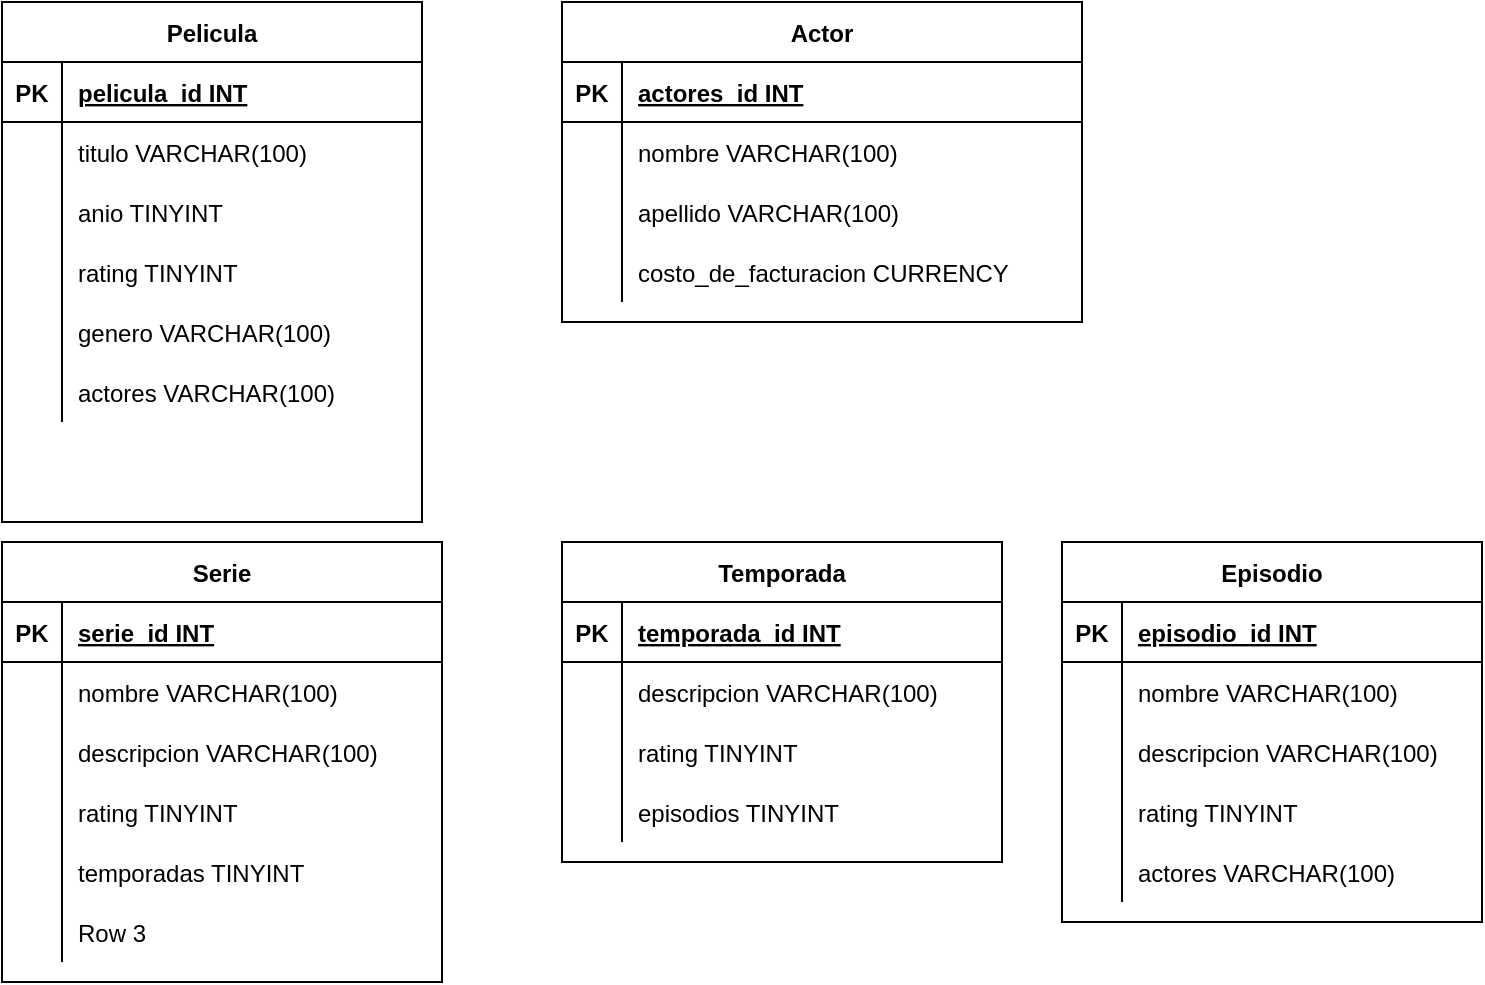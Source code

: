 <mxfile version="14.5.1" type="device"><diagram id="g5pk3kkZ0ZMYmXUD1ZSc" name="Page-1"><mxGraphModel dx="1108" dy="482" grid="1" gridSize="10" guides="1" tooltips="1" connect="1" arrows="1" fold="1" page="1" pageScale="1" pageWidth="827" pageHeight="1169" math="0" shadow="0"><root><mxCell id="0"/><mxCell id="1" parent="0"/><mxCell id="QYXL7a_Dp7aHYJ48rMe_-1" value="Pelicula" style="shape=table;startSize=30;container=1;collapsible=1;childLayout=tableLayout;fixedRows=1;rowLines=0;fontStyle=1;align=center;resizeLast=1;" vertex="1" parent="1"><mxGeometry x="70" y="10" width="210" height="260" as="geometry"/></mxCell><mxCell id="QYXL7a_Dp7aHYJ48rMe_-2" value="" style="shape=partialRectangle;collapsible=0;dropTarget=0;pointerEvents=0;fillColor=none;top=0;left=0;bottom=1;right=0;points=[[0,0.5],[1,0.5]];portConstraint=eastwest;" vertex="1" parent="QYXL7a_Dp7aHYJ48rMe_-1"><mxGeometry y="30" width="210" height="30" as="geometry"/></mxCell><mxCell id="QYXL7a_Dp7aHYJ48rMe_-3" value="PK" style="shape=partialRectangle;connectable=0;fillColor=none;top=0;left=0;bottom=0;right=0;fontStyle=1;overflow=hidden;" vertex="1" parent="QYXL7a_Dp7aHYJ48rMe_-2"><mxGeometry width="30" height="30" as="geometry"/></mxCell><mxCell id="QYXL7a_Dp7aHYJ48rMe_-4" value="pelicula_id INT" style="shape=partialRectangle;connectable=0;fillColor=none;top=0;left=0;bottom=0;right=0;align=left;spacingLeft=6;fontStyle=5;overflow=hidden;" vertex="1" parent="QYXL7a_Dp7aHYJ48rMe_-2"><mxGeometry x="30" width="180" height="30" as="geometry"/></mxCell><mxCell id="QYXL7a_Dp7aHYJ48rMe_-5" value="" style="shape=partialRectangle;collapsible=0;dropTarget=0;pointerEvents=0;fillColor=none;top=0;left=0;bottom=0;right=0;points=[[0,0.5],[1,0.5]];portConstraint=eastwest;" vertex="1" parent="QYXL7a_Dp7aHYJ48rMe_-1"><mxGeometry y="60" width="210" height="30" as="geometry"/></mxCell><mxCell id="QYXL7a_Dp7aHYJ48rMe_-6" value="" style="shape=partialRectangle;connectable=0;fillColor=none;top=0;left=0;bottom=0;right=0;editable=1;overflow=hidden;" vertex="1" parent="QYXL7a_Dp7aHYJ48rMe_-5"><mxGeometry width="30" height="30" as="geometry"/></mxCell><mxCell id="QYXL7a_Dp7aHYJ48rMe_-7" value="titulo VARCHAR(100)" style="shape=partialRectangle;connectable=0;fillColor=none;top=0;left=0;bottom=0;right=0;align=left;spacingLeft=6;overflow=hidden;" vertex="1" parent="QYXL7a_Dp7aHYJ48rMe_-5"><mxGeometry x="30" width="180" height="30" as="geometry"/></mxCell><mxCell id="QYXL7a_Dp7aHYJ48rMe_-8" value="" style="shape=partialRectangle;collapsible=0;dropTarget=0;pointerEvents=0;fillColor=none;top=0;left=0;bottom=0;right=0;points=[[0,0.5],[1,0.5]];portConstraint=eastwest;" vertex="1" parent="QYXL7a_Dp7aHYJ48rMe_-1"><mxGeometry y="90" width="210" height="30" as="geometry"/></mxCell><mxCell id="QYXL7a_Dp7aHYJ48rMe_-9" value="" style="shape=partialRectangle;connectable=0;fillColor=none;top=0;left=0;bottom=0;right=0;editable=1;overflow=hidden;" vertex="1" parent="QYXL7a_Dp7aHYJ48rMe_-8"><mxGeometry width="30" height="30" as="geometry"/></mxCell><mxCell id="QYXL7a_Dp7aHYJ48rMe_-10" value="anio TINYINT" style="shape=partialRectangle;connectable=0;fillColor=none;top=0;left=0;bottom=0;right=0;align=left;spacingLeft=6;overflow=hidden;" vertex="1" parent="QYXL7a_Dp7aHYJ48rMe_-8"><mxGeometry x="30" width="180" height="30" as="geometry"/></mxCell><mxCell id="QYXL7a_Dp7aHYJ48rMe_-11" value="" style="shape=partialRectangle;collapsible=0;dropTarget=0;pointerEvents=0;fillColor=none;top=0;left=0;bottom=0;right=0;points=[[0,0.5],[1,0.5]];portConstraint=eastwest;" vertex="1" parent="QYXL7a_Dp7aHYJ48rMe_-1"><mxGeometry y="120" width="210" height="30" as="geometry"/></mxCell><mxCell id="QYXL7a_Dp7aHYJ48rMe_-12" value="" style="shape=partialRectangle;connectable=0;fillColor=none;top=0;left=0;bottom=0;right=0;editable=1;overflow=hidden;" vertex="1" parent="QYXL7a_Dp7aHYJ48rMe_-11"><mxGeometry width="30" height="30" as="geometry"/></mxCell><mxCell id="QYXL7a_Dp7aHYJ48rMe_-13" value="rating TINYINT" style="shape=partialRectangle;connectable=0;fillColor=none;top=0;left=0;bottom=0;right=0;align=left;spacingLeft=6;overflow=hidden;" vertex="1" parent="QYXL7a_Dp7aHYJ48rMe_-11"><mxGeometry x="30" width="180" height="30" as="geometry"/></mxCell><mxCell id="QYXL7a_Dp7aHYJ48rMe_-14" value="" style="shape=partialRectangle;collapsible=0;dropTarget=0;pointerEvents=0;fillColor=none;top=0;left=0;bottom=0;right=0;points=[[0,0.5],[1,0.5]];portConstraint=eastwest;" vertex="1" parent="QYXL7a_Dp7aHYJ48rMe_-1"><mxGeometry y="150" width="210" height="30" as="geometry"/></mxCell><mxCell id="QYXL7a_Dp7aHYJ48rMe_-15" value="" style="shape=partialRectangle;connectable=0;fillColor=none;top=0;left=0;bottom=0;right=0;editable=1;overflow=hidden;" vertex="1" parent="QYXL7a_Dp7aHYJ48rMe_-14"><mxGeometry width="30" height="30" as="geometry"/></mxCell><mxCell id="QYXL7a_Dp7aHYJ48rMe_-16" value="genero VARCHAR(100)" style="shape=partialRectangle;connectable=0;fillColor=none;top=0;left=0;bottom=0;right=0;align=left;spacingLeft=6;overflow=hidden;" vertex="1" parent="QYXL7a_Dp7aHYJ48rMe_-14"><mxGeometry x="30" width="180" height="30" as="geometry"/></mxCell><mxCell id="QYXL7a_Dp7aHYJ48rMe_-17" value="" style="shape=partialRectangle;collapsible=0;dropTarget=0;pointerEvents=0;fillColor=none;top=0;left=0;bottom=0;right=0;points=[[0,0.5],[1,0.5]];portConstraint=eastwest;" vertex="1" parent="QYXL7a_Dp7aHYJ48rMe_-1"><mxGeometry y="180" width="210" height="30" as="geometry"/></mxCell><mxCell id="QYXL7a_Dp7aHYJ48rMe_-18" value="" style="shape=partialRectangle;connectable=0;fillColor=none;top=0;left=0;bottom=0;right=0;editable=1;overflow=hidden;" vertex="1" parent="QYXL7a_Dp7aHYJ48rMe_-17"><mxGeometry width="30" height="30" as="geometry"/></mxCell><mxCell id="QYXL7a_Dp7aHYJ48rMe_-19" value="actores VARCHAR(100)" style="shape=partialRectangle;connectable=0;fillColor=none;top=0;left=0;bottom=0;right=0;align=left;spacingLeft=6;overflow=hidden;" vertex="1" parent="QYXL7a_Dp7aHYJ48rMe_-17"><mxGeometry x="30" width="180" height="30" as="geometry"/></mxCell><mxCell id="QYXL7a_Dp7aHYJ48rMe_-20" value="Actor" style="shape=table;startSize=30;container=1;collapsible=1;childLayout=tableLayout;fixedRows=1;rowLines=0;fontStyle=1;align=center;resizeLast=1;" vertex="1" parent="1"><mxGeometry x="350" y="10" width="260" height="160" as="geometry"/></mxCell><mxCell id="QYXL7a_Dp7aHYJ48rMe_-21" value="" style="shape=partialRectangle;collapsible=0;dropTarget=0;pointerEvents=0;fillColor=none;top=0;left=0;bottom=1;right=0;points=[[0,0.5],[1,0.5]];portConstraint=eastwest;" vertex="1" parent="QYXL7a_Dp7aHYJ48rMe_-20"><mxGeometry y="30" width="260" height="30" as="geometry"/></mxCell><mxCell id="QYXL7a_Dp7aHYJ48rMe_-22" value="PK" style="shape=partialRectangle;connectable=0;fillColor=none;top=0;left=0;bottom=0;right=0;fontStyle=1;overflow=hidden;" vertex="1" parent="QYXL7a_Dp7aHYJ48rMe_-21"><mxGeometry width="30" height="30" as="geometry"/></mxCell><mxCell id="QYXL7a_Dp7aHYJ48rMe_-23" value="actores_id INT" style="shape=partialRectangle;connectable=0;fillColor=none;top=0;left=0;bottom=0;right=0;align=left;spacingLeft=6;fontStyle=5;overflow=hidden;" vertex="1" parent="QYXL7a_Dp7aHYJ48rMe_-21"><mxGeometry x="30" width="230" height="30" as="geometry"/></mxCell><mxCell id="QYXL7a_Dp7aHYJ48rMe_-24" value="" style="shape=partialRectangle;collapsible=0;dropTarget=0;pointerEvents=0;fillColor=none;top=0;left=0;bottom=0;right=0;points=[[0,0.5],[1,0.5]];portConstraint=eastwest;" vertex="1" parent="QYXL7a_Dp7aHYJ48rMe_-20"><mxGeometry y="60" width="260" height="30" as="geometry"/></mxCell><mxCell id="QYXL7a_Dp7aHYJ48rMe_-25" value="" style="shape=partialRectangle;connectable=0;fillColor=none;top=0;left=0;bottom=0;right=0;editable=1;overflow=hidden;" vertex="1" parent="QYXL7a_Dp7aHYJ48rMe_-24"><mxGeometry width="30" height="30" as="geometry"/></mxCell><mxCell id="QYXL7a_Dp7aHYJ48rMe_-26" value="nombre VARCHAR(100)" style="shape=partialRectangle;connectable=0;fillColor=none;top=0;left=0;bottom=0;right=0;align=left;spacingLeft=6;overflow=hidden;" vertex="1" parent="QYXL7a_Dp7aHYJ48rMe_-24"><mxGeometry x="30" width="230" height="30" as="geometry"/></mxCell><mxCell id="QYXL7a_Dp7aHYJ48rMe_-27" value="" style="shape=partialRectangle;collapsible=0;dropTarget=0;pointerEvents=0;fillColor=none;top=0;left=0;bottom=0;right=0;points=[[0,0.5],[1,0.5]];portConstraint=eastwest;" vertex="1" parent="QYXL7a_Dp7aHYJ48rMe_-20"><mxGeometry y="90" width="260" height="30" as="geometry"/></mxCell><mxCell id="QYXL7a_Dp7aHYJ48rMe_-28" value="" style="shape=partialRectangle;connectable=0;fillColor=none;top=0;left=0;bottom=0;right=0;editable=1;overflow=hidden;" vertex="1" parent="QYXL7a_Dp7aHYJ48rMe_-27"><mxGeometry width="30" height="30" as="geometry"/></mxCell><mxCell id="QYXL7a_Dp7aHYJ48rMe_-29" value="apellido VARCHAR(100)" style="shape=partialRectangle;connectable=0;fillColor=none;top=0;left=0;bottom=0;right=0;align=left;spacingLeft=6;overflow=hidden;" vertex="1" parent="QYXL7a_Dp7aHYJ48rMe_-27"><mxGeometry x="30" width="230" height="30" as="geometry"/></mxCell><mxCell id="QYXL7a_Dp7aHYJ48rMe_-30" value="" style="shape=partialRectangle;collapsible=0;dropTarget=0;pointerEvents=0;fillColor=none;top=0;left=0;bottom=0;right=0;points=[[0,0.5],[1,0.5]];portConstraint=eastwest;" vertex="1" parent="QYXL7a_Dp7aHYJ48rMe_-20"><mxGeometry y="120" width="260" height="30" as="geometry"/></mxCell><mxCell id="QYXL7a_Dp7aHYJ48rMe_-31" value="" style="shape=partialRectangle;connectable=0;fillColor=none;top=0;left=0;bottom=0;right=0;editable=1;overflow=hidden;" vertex="1" parent="QYXL7a_Dp7aHYJ48rMe_-30"><mxGeometry width="30" height="30" as="geometry"/></mxCell><mxCell id="QYXL7a_Dp7aHYJ48rMe_-32" value="costo_de_facturacion CURRENCY" style="shape=partialRectangle;connectable=0;fillColor=none;top=0;left=0;bottom=0;right=0;align=left;spacingLeft=6;overflow=hidden;" vertex="1" parent="QYXL7a_Dp7aHYJ48rMe_-30"><mxGeometry x="30" width="230" height="30" as="geometry"/></mxCell><mxCell id="QYXL7a_Dp7aHYJ48rMe_-33" value="Serie" style="shape=table;startSize=30;container=1;collapsible=1;childLayout=tableLayout;fixedRows=1;rowLines=0;fontStyle=1;align=center;resizeLast=1;" vertex="1" parent="1"><mxGeometry x="70" y="280" width="220" height="220" as="geometry"/></mxCell><mxCell id="QYXL7a_Dp7aHYJ48rMe_-34" value="" style="shape=partialRectangle;collapsible=0;dropTarget=0;pointerEvents=0;fillColor=none;top=0;left=0;bottom=1;right=0;points=[[0,0.5],[1,0.5]];portConstraint=eastwest;" vertex="1" parent="QYXL7a_Dp7aHYJ48rMe_-33"><mxGeometry y="30" width="220" height="30" as="geometry"/></mxCell><mxCell id="QYXL7a_Dp7aHYJ48rMe_-35" value="PK" style="shape=partialRectangle;connectable=0;fillColor=none;top=0;left=0;bottom=0;right=0;fontStyle=1;overflow=hidden;" vertex="1" parent="QYXL7a_Dp7aHYJ48rMe_-34"><mxGeometry width="30" height="30" as="geometry"/></mxCell><mxCell id="QYXL7a_Dp7aHYJ48rMe_-36" value="serie_id INT" style="shape=partialRectangle;connectable=0;fillColor=none;top=0;left=0;bottom=0;right=0;align=left;spacingLeft=6;fontStyle=5;overflow=hidden;" vertex="1" parent="QYXL7a_Dp7aHYJ48rMe_-34"><mxGeometry x="30" width="190" height="30" as="geometry"/></mxCell><mxCell id="QYXL7a_Dp7aHYJ48rMe_-37" value="" style="shape=partialRectangle;collapsible=0;dropTarget=0;pointerEvents=0;fillColor=none;top=0;left=0;bottom=0;right=0;points=[[0,0.5],[1,0.5]];portConstraint=eastwest;" vertex="1" parent="QYXL7a_Dp7aHYJ48rMe_-33"><mxGeometry y="60" width="220" height="30" as="geometry"/></mxCell><mxCell id="QYXL7a_Dp7aHYJ48rMe_-38" value="" style="shape=partialRectangle;connectable=0;fillColor=none;top=0;left=0;bottom=0;right=0;editable=1;overflow=hidden;" vertex="1" parent="QYXL7a_Dp7aHYJ48rMe_-37"><mxGeometry width="30" height="30" as="geometry"/></mxCell><mxCell id="QYXL7a_Dp7aHYJ48rMe_-39" value="nombre VARCHAR(100)" style="shape=partialRectangle;connectable=0;fillColor=none;top=0;left=0;bottom=0;right=0;align=left;spacingLeft=6;overflow=hidden;" vertex="1" parent="QYXL7a_Dp7aHYJ48rMe_-37"><mxGeometry x="30" width="190" height="30" as="geometry"/></mxCell><mxCell id="QYXL7a_Dp7aHYJ48rMe_-40" value="" style="shape=partialRectangle;collapsible=0;dropTarget=0;pointerEvents=0;fillColor=none;top=0;left=0;bottom=0;right=0;points=[[0,0.5],[1,0.5]];portConstraint=eastwest;" vertex="1" parent="QYXL7a_Dp7aHYJ48rMe_-33"><mxGeometry y="90" width="220" height="30" as="geometry"/></mxCell><mxCell id="QYXL7a_Dp7aHYJ48rMe_-41" value="" style="shape=partialRectangle;connectable=0;fillColor=none;top=0;left=0;bottom=0;right=0;editable=1;overflow=hidden;" vertex="1" parent="QYXL7a_Dp7aHYJ48rMe_-40"><mxGeometry width="30" height="30" as="geometry"/></mxCell><mxCell id="QYXL7a_Dp7aHYJ48rMe_-42" value="descripcion VARCHAR(100)" style="shape=partialRectangle;connectable=0;fillColor=none;top=0;left=0;bottom=0;right=0;align=left;spacingLeft=6;overflow=hidden;" vertex="1" parent="QYXL7a_Dp7aHYJ48rMe_-40"><mxGeometry x="30" width="190" height="30" as="geometry"/></mxCell><mxCell id="QYXL7a_Dp7aHYJ48rMe_-43" value="" style="shape=partialRectangle;collapsible=0;dropTarget=0;pointerEvents=0;fillColor=none;top=0;left=0;bottom=0;right=0;points=[[0,0.5],[1,0.5]];portConstraint=eastwest;" vertex="1" parent="QYXL7a_Dp7aHYJ48rMe_-33"><mxGeometry y="120" width="220" height="30" as="geometry"/></mxCell><mxCell id="QYXL7a_Dp7aHYJ48rMe_-44" value="" style="shape=partialRectangle;connectable=0;fillColor=none;top=0;left=0;bottom=0;right=0;editable=1;overflow=hidden;" vertex="1" parent="QYXL7a_Dp7aHYJ48rMe_-43"><mxGeometry width="30" height="30" as="geometry"/></mxCell><mxCell id="QYXL7a_Dp7aHYJ48rMe_-45" value="rating TINYINT" style="shape=partialRectangle;connectable=0;fillColor=none;top=0;left=0;bottom=0;right=0;align=left;spacingLeft=6;overflow=hidden;" vertex="1" parent="QYXL7a_Dp7aHYJ48rMe_-43"><mxGeometry x="30" width="190" height="30" as="geometry"/></mxCell><mxCell id="QYXL7a_Dp7aHYJ48rMe_-46" value="" style="shape=partialRectangle;collapsible=0;dropTarget=0;pointerEvents=0;fillColor=none;top=0;left=0;bottom=0;right=0;points=[[0,0.5],[1,0.5]];portConstraint=eastwest;" vertex="1" parent="QYXL7a_Dp7aHYJ48rMe_-33"><mxGeometry y="150" width="220" height="30" as="geometry"/></mxCell><mxCell id="QYXL7a_Dp7aHYJ48rMe_-47" value="" style="shape=partialRectangle;connectable=0;fillColor=none;top=0;left=0;bottom=0;right=0;editable=1;overflow=hidden;" vertex="1" parent="QYXL7a_Dp7aHYJ48rMe_-46"><mxGeometry width="30" height="30" as="geometry"/></mxCell><mxCell id="QYXL7a_Dp7aHYJ48rMe_-48" value="temporadas TINYINT" style="shape=partialRectangle;connectable=0;fillColor=none;top=0;left=0;bottom=0;right=0;align=left;spacingLeft=6;overflow=hidden;" vertex="1" parent="QYXL7a_Dp7aHYJ48rMe_-46"><mxGeometry x="30" width="190" height="30" as="geometry"/></mxCell><mxCell id="QYXL7a_Dp7aHYJ48rMe_-49" value="" style="shape=partialRectangle;collapsible=0;dropTarget=0;pointerEvents=0;fillColor=none;top=0;left=0;bottom=0;right=0;points=[[0,0.5],[1,0.5]];portConstraint=eastwest;" vertex="1" parent="QYXL7a_Dp7aHYJ48rMe_-33"><mxGeometry y="180" width="220" height="30" as="geometry"/></mxCell><mxCell id="QYXL7a_Dp7aHYJ48rMe_-50" value="" style="shape=partialRectangle;connectable=0;fillColor=none;top=0;left=0;bottom=0;right=0;editable=1;overflow=hidden;" vertex="1" parent="QYXL7a_Dp7aHYJ48rMe_-49"><mxGeometry width="30" height="30" as="geometry"/></mxCell><mxCell id="QYXL7a_Dp7aHYJ48rMe_-51" value="Row 3" style="shape=partialRectangle;connectable=0;fillColor=none;top=0;left=0;bottom=0;right=0;align=left;spacingLeft=6;overflow=hidden;" vertex="1" parent="QYXL7a_Dp7aHYJ48rMe_-49"><mxGeometry x="30" width="190" height="30" as="geometry"/></mxCell><mxCell id="QYXL7a_Dp7aHYJ48rMe_-52" value="Temporada" style="shape=table;startSize=30;container=1;collapsible=1;childLayout=tableLayout;fixedRows=1;rowLines=0;fontStyle=1;align=center;resizeLast=1;" vertex="1" parent="1"><mxGeometry x="350" y="280" width="220" height="160" as="geometry"/></mxCell><mxCell id="QYXL7a_Dp7aHYJ48rMe_-53" value="" style="shape=partialRectangle;collapsible=0;dropTarget=0;pointerEvents=0;fillColor=none;top=0;left=0;bottom=1;right=0;points=[[0,0.5],[1,0.5]];portConstraint=eastwest;" vertex="1" parent="QYXL7a_Dp7aHYJ48rMe_-52"><mxGeometry y="30" width="220" height="30" as="geometry"/></mxCell><mxCell id="QYXL7a_Dp7aHYJ48rMe_-54" value="PK" style="shape=partialRectangle;connectable=0;fillColor=none;top=0;left=0;bottom=0;right=0;fontStyle=1;overflow=hidden;" vertex="1" parent="QYXL7a_Dp7aHYJ48rMe_-53"><mxGeometry width="30" height="30" as="geometry"/></mxCell><mxCell id="QYXL7a_Dp7aHYJ48rMe_-55" value="temporada_id INT" style="shape=partialRectangle;connectable=0;fillColor=none;top=0;left=0;bottom=0;right=0;align=left;spacingLeft=6;fontStyle=5;overflow=hidden;" vertex="1" parent="QYXL7a_Dp7aHYJ48rMe_-53"><mxGeometry x="30" width="190" height="30" as="geometry"/></mxCell><mxCell id="QYXL7a_Dp7aHYJ48rMe_-56" value="" style="shape=partialRectangle;collapsible=0;dropTarget=0;pointerEvents=0;fillColor=none;top=0;left=0;bottom=0;right=0;points=[[0,0.5],[1,0.5]];portConstraint=eastwest;" vertex="1" parent="QYXL7a_Dp7aHYJ48rMe_-52"><mxGeometry y="60" width="220" height="30" as="geometry"/></mxCell><mxCell id="QYXL7a_Dp7aHYJ48rMe_-57" value="" style="shape=partialRectangle;connectable=0;fillColor=none;top=0;left=0;bottom=0;right=0;editable=1;overflow=hidden;" vertex="1" parent="QYXL7a_Dp7aHYJ48rMe_-56"><mxGeometry width="30" height="30" as="geometry"/></mxCell><mxCell id="QYXL7a_Dp7aHYJ48rMe_-58" value="descripcion VARCHAR(100)" style="shape=partialRectangle;connectable=0;fillColor=none;top=0;left=0;bottom=0;right=0;align=left;spacingLeft=6;overflow=hidden;" vertex="1" parent="QYXL7a_Dp7aHYJ48rMe_-56"><mxGeometry x="30" width="190" height="30" as="geometry"/></mxCell><mxCell id="QYXL7a_Dp7aHYJ48rMe_-59" value="" style="shape=partialRectangle;collapsible=0;dropTarget=0;pointerEvents=0;fillColor=none;top=0;left=0;bottom=0;right=0;points=[[0,0.5],[1,0.5]];portConstraint=eastwest;" vertex="1" parent="QYXL7a_Dp7aHYJ48rMe_-52"><mxGeometry y="90" width="220" height="30" as="geometry"/></mxCell><mxCell id="QYXL7a_Dp7aHYJ48rMe_-60" value="" style="shape=partialRectangle;connectable=0;fillColor=none;top=0;left=0;bottom=0;right=0;editable=1;overflow=hidden;" vertex="1" parent="QYXL7a_Dp7aHYJ48rMe_-59"><mxGeometry width="30" height="30" as="geometry"/></mxCell><mxCell id="QYXL7a_Dp7aHYJ48rMe_-61" value="rating TINYINT" style="shape=partialRectangle;connectable=0;fillColor=none;top=0;left=0;bottom=0;right=0;align=left;spacingLeft=6;overflow=hidden;" vertex="1" parent="QYXL7a_Dp7aHYJ48rMe_-59"><mxGeometry x="30" width="190" height="30" as="geometry"/></mxCell><mxCell id="QYXL7a_Dp7aHYJ48rMe_-62" value="" style="shape=partialRectangle;collapsible=0;dropTarget=0;pointerEvents=0;fillColor=none;top=0;left=0;bottom=0;right=0;points=[[0,0.5],[1,0.5]];portConstraint=eastwest;" vertex="1" parent="QYXL7a_Dp7aHYJ48rMe_-52"><mxGeometry y="120" width="220" height="30" as="geometry"/></mxCell><mxCell id="QYXL7a_Dp7aHYJ48rMe_-63" value="" style="shape=partialRectangle;connectable=0;fillColor=none;top=0;left=0;bottom=0;right=0;editable=1;overflow=hidden;" vertex="1" parent="QYXL7a_Dp7aHYJ48rMe_-62"><mxGeometry width="30" height="30" as="geometry"/></mxCell><mxCell id="QYXL7a_Dp7aHYJ48rMe_-64" value="episodios TINYINT" style="shape=partialRectangle;connectable=0;fillColor=none;top=0;left=0;bottom=0;right=0;align=left;spacingLeft=6;overflow=hidden;" vertex="1" parent="QYXL7a_Dp7aHYJ48rMe_-62"><mxGeometry x="30" width="190" height="30" as="geometry"/></mxCell><mxCell id="QYXL7a_Dp7aHYJ48rMe_-65" value="Episodio" style="shape=table;startSize=30;container=1;collapsible=1;childLayout=tableLayout;fixedRows=1;rowLines=0;fontStyle=1;align=center;resizeLast=1;" vertex="1" parent="1"><mxGeometry x="600" y="280" width="210" height="190" as="geometry"/></mxCell><mxCell id="QYXL7a_Dp7aHYJ48rMe_-66" value="" style="shape=partialRectangle;collapsible=0;dropTarget=0;pointerEvents=0;fillColor=none;top=0;left=0;bottom=1;right=0;points=[[0,0.5],[1,0.5]];portConstraint=eastwest;" vertex="1" parent="QYXL7a_Dp7aHYJ48rMe_-65"><mxGeometry y="30" width="210" height="30" as="geometry"/></mxCell><mxCell id="QYXL7a_Dp7aHYJ48rMe_-67" value="PK" style="shape=partialRectangle;connectable=0;fillColor=none;top=0;left=0;bottom=0;right=0;fontStyle=1;overflow=hidden;" vertex="1" parent="QYXL7a_Dp7aHYJ48rMe_-66"><mxGeometry width="30" height="30" as="geometry"/></mxCell><mxCell id="QYXL7a_Dp7aHYJ48rMe_-68" value="episodio_id INT" style="shape=partialRectangle;connectable=0;fillColor=none;top=0;left=0;bottom=0;right=0;align=left;spacingLeft=6;fontStyle=5;overflow=hidden;" vertex="1" parent="QYXL7a_Dp7aHYJ48rMe_-66"><mxGeometry x="30" width="180" height="30" as="geometry"/></mxCell><mxCell id="QYXL7a_Dp7aHYJ48rMe_-69" value="" style="shape=partialRectangle;collapsible=0;dropTarget=0;pointerEvents=0;fillColor=none;top=0;left=0;bottom=0;right=0;points=[[0,0.5],[1,0.5]];portConstraint=eastwest;" vertex="1" parent="QYXL7a_Dp7aHYJ48rMe_-65"><mxGeometry y="60" width="210" height="30" as="geometry"/></mxCell><mxCell id="QYXL7a_Dp7aHYJ48rMe_-70" value="" style="shape=partialRectangle;connectable=0;fillColor=none;top=0;left=0;bottom=0;right=0;editable=1;overflow=hidden;" vertex="1" parent="QYXL7a_Dp7aHYJ48rMe_-69"><mxGeometry width="30" height="30" as="geometry"/></mxCell><mxCell id="QYXL7a_Dp7aHYJ48rMe_-71" value="nombre VARCHAR(100)" style="shape=partialRectangle;connectable=0;fillColor=none;top=0;left=0;bottom=0;right=0;align=left;spacingLeft=6;overflow=hidden;" vertex="1" parent="QYXL7a_Dp7aHYJ48rMe_-69"><mxGeometry x="30" width="180" height="30" as="geometry"/></mxCell><mxCell id="QYXL7a_Dp7aHYJ48rMe_-72" value="" style="shape=partialRectangle;collapsible=0;dropTarget=0;pointerEvents=0;fillColor=none;top=0;left=0;bottom=0;right=0;points=[[0,0.5],[1,0.5]];portConstraint=eastwest;" vertex="1" parent="QYXL7a_Dp7aHYJ48rMe_-65"><mxGeometry y="90" width="210" height="30" as="geometry"/></mxCell><mxCell id="QYXL7a_Dp7aHYJ48rMe_-73" value="" style="shape=partialRectangle;connectable=0;fillColor=none;top=0;left=0;bottom=0;right=0;editable=1;overflow=hidden;" vertex="1" parent="QYXL7a_Dp7aHYJ48rMe_-72"><mxGeometry width="30" height="30" as="geometry"/></mxCell><mxCell id="QYXL7a_Dp7aHYJ48rMe_-74" value="descripcion VARCHAR(100)" style="shape=partialRectangle;connectable=0;fillColor=none;top=0;left=0;bottom=0;right=0;align=left;spacingLeft=6;overflow=hidden;" vertex="1" parent="QYXL7a_Dp7aHYJ48rMe_-72"><mxGeometry x="30" width="180" height="30" as="geometry"/></mxCell><mxCell id="QYXL7a_Dp7aHYJ48rMe_-75" value="" style="shape=partialRectangle;collapsible=0;dropTarget=0;pointerEvents=0;fillColor=none;top=0;left=0;bottom=0;right=0;points=[[0,0.5],[1,0.5]];portConstraint=eastwest;" vertex="1" parent="QYXL7a_Dp7aHYJ48rMe_-65"><mxGeometry y="120" width="210" height="30" as="geometry"/></mxCell><mxCell id="QYXL7a_Dp7aHYJ48rMe_-76" value="" style="shape=partialRectangle;connectable=0;fillColor=none;top=0;left=0;bottom=0;right=0;editable=1;overflow=hidden;" vertex="1" parent="QYXL7a_Dp7aHYJ48rMe_-75"><mxGeometry width="30" height="30" as="geometry"/></mxCell><mxCell id="QYXL7a_Dp7aHYJ48rMe_-77" value="rating TINYINT" style="shape=partialRectangle;connectable=0;fillColor=none;top=0;left=0;bottom=0;right=0;align=left;spacingLeft=6;overflow=hidden;" vertex="1" parent="QYXL7a_Dp7aHYJ48rMe_-75"><mxGeometry x="30" width="180" height="30" as="geometry"/></mxCell><mxCell id="QYXL7a_Dp7aHYJ48rMe_-78" value="" style="shape=partialRectangle;collapsible=0;dropTarget=0;pointerEvents=0;fillColor=none;top=0;left=0;bottom=0;right=0;points=[[0,0.5],[1,0.5]];portConstraint=eastwest;" vertex="1" parent="QYXL7a_Dp7aHYJ48rMe_-65"><mxGeometry y="150" width="210" height="30" as="geometry"/></mxCell><mxCell id="QYXL7a_Dp7aHYJ48rMe_-79" value="" style="shape=partialRectangle;connectable=0;fillColor=none;top=0;left=0;bottom=0;right=0;editable=1;overflow=hidden;" vertex="1" parent="QYXL7a_Dp7aHYJ48rMe_-78"><mxGeometry width="30" height="30" as="geometry"/></mxCell><mxCell id="QYXL7a_Dp7aHYJ48rMe_-80" value="actores VARCHAR(100)" style="shape=partialRectangle;connectable=0;fillColor=none;top=0;left=0;bottom=0;right=0;align=left;spacingLeft=6;overflow=hidden;" vertex="1" parent="QYXL7a_Dp7aHYJ48rMe_-78"><mxGeometry x="30" width="180" height="30" as="geometry"/></mxCell></root></mxGraphModel></diagram></mxfile>